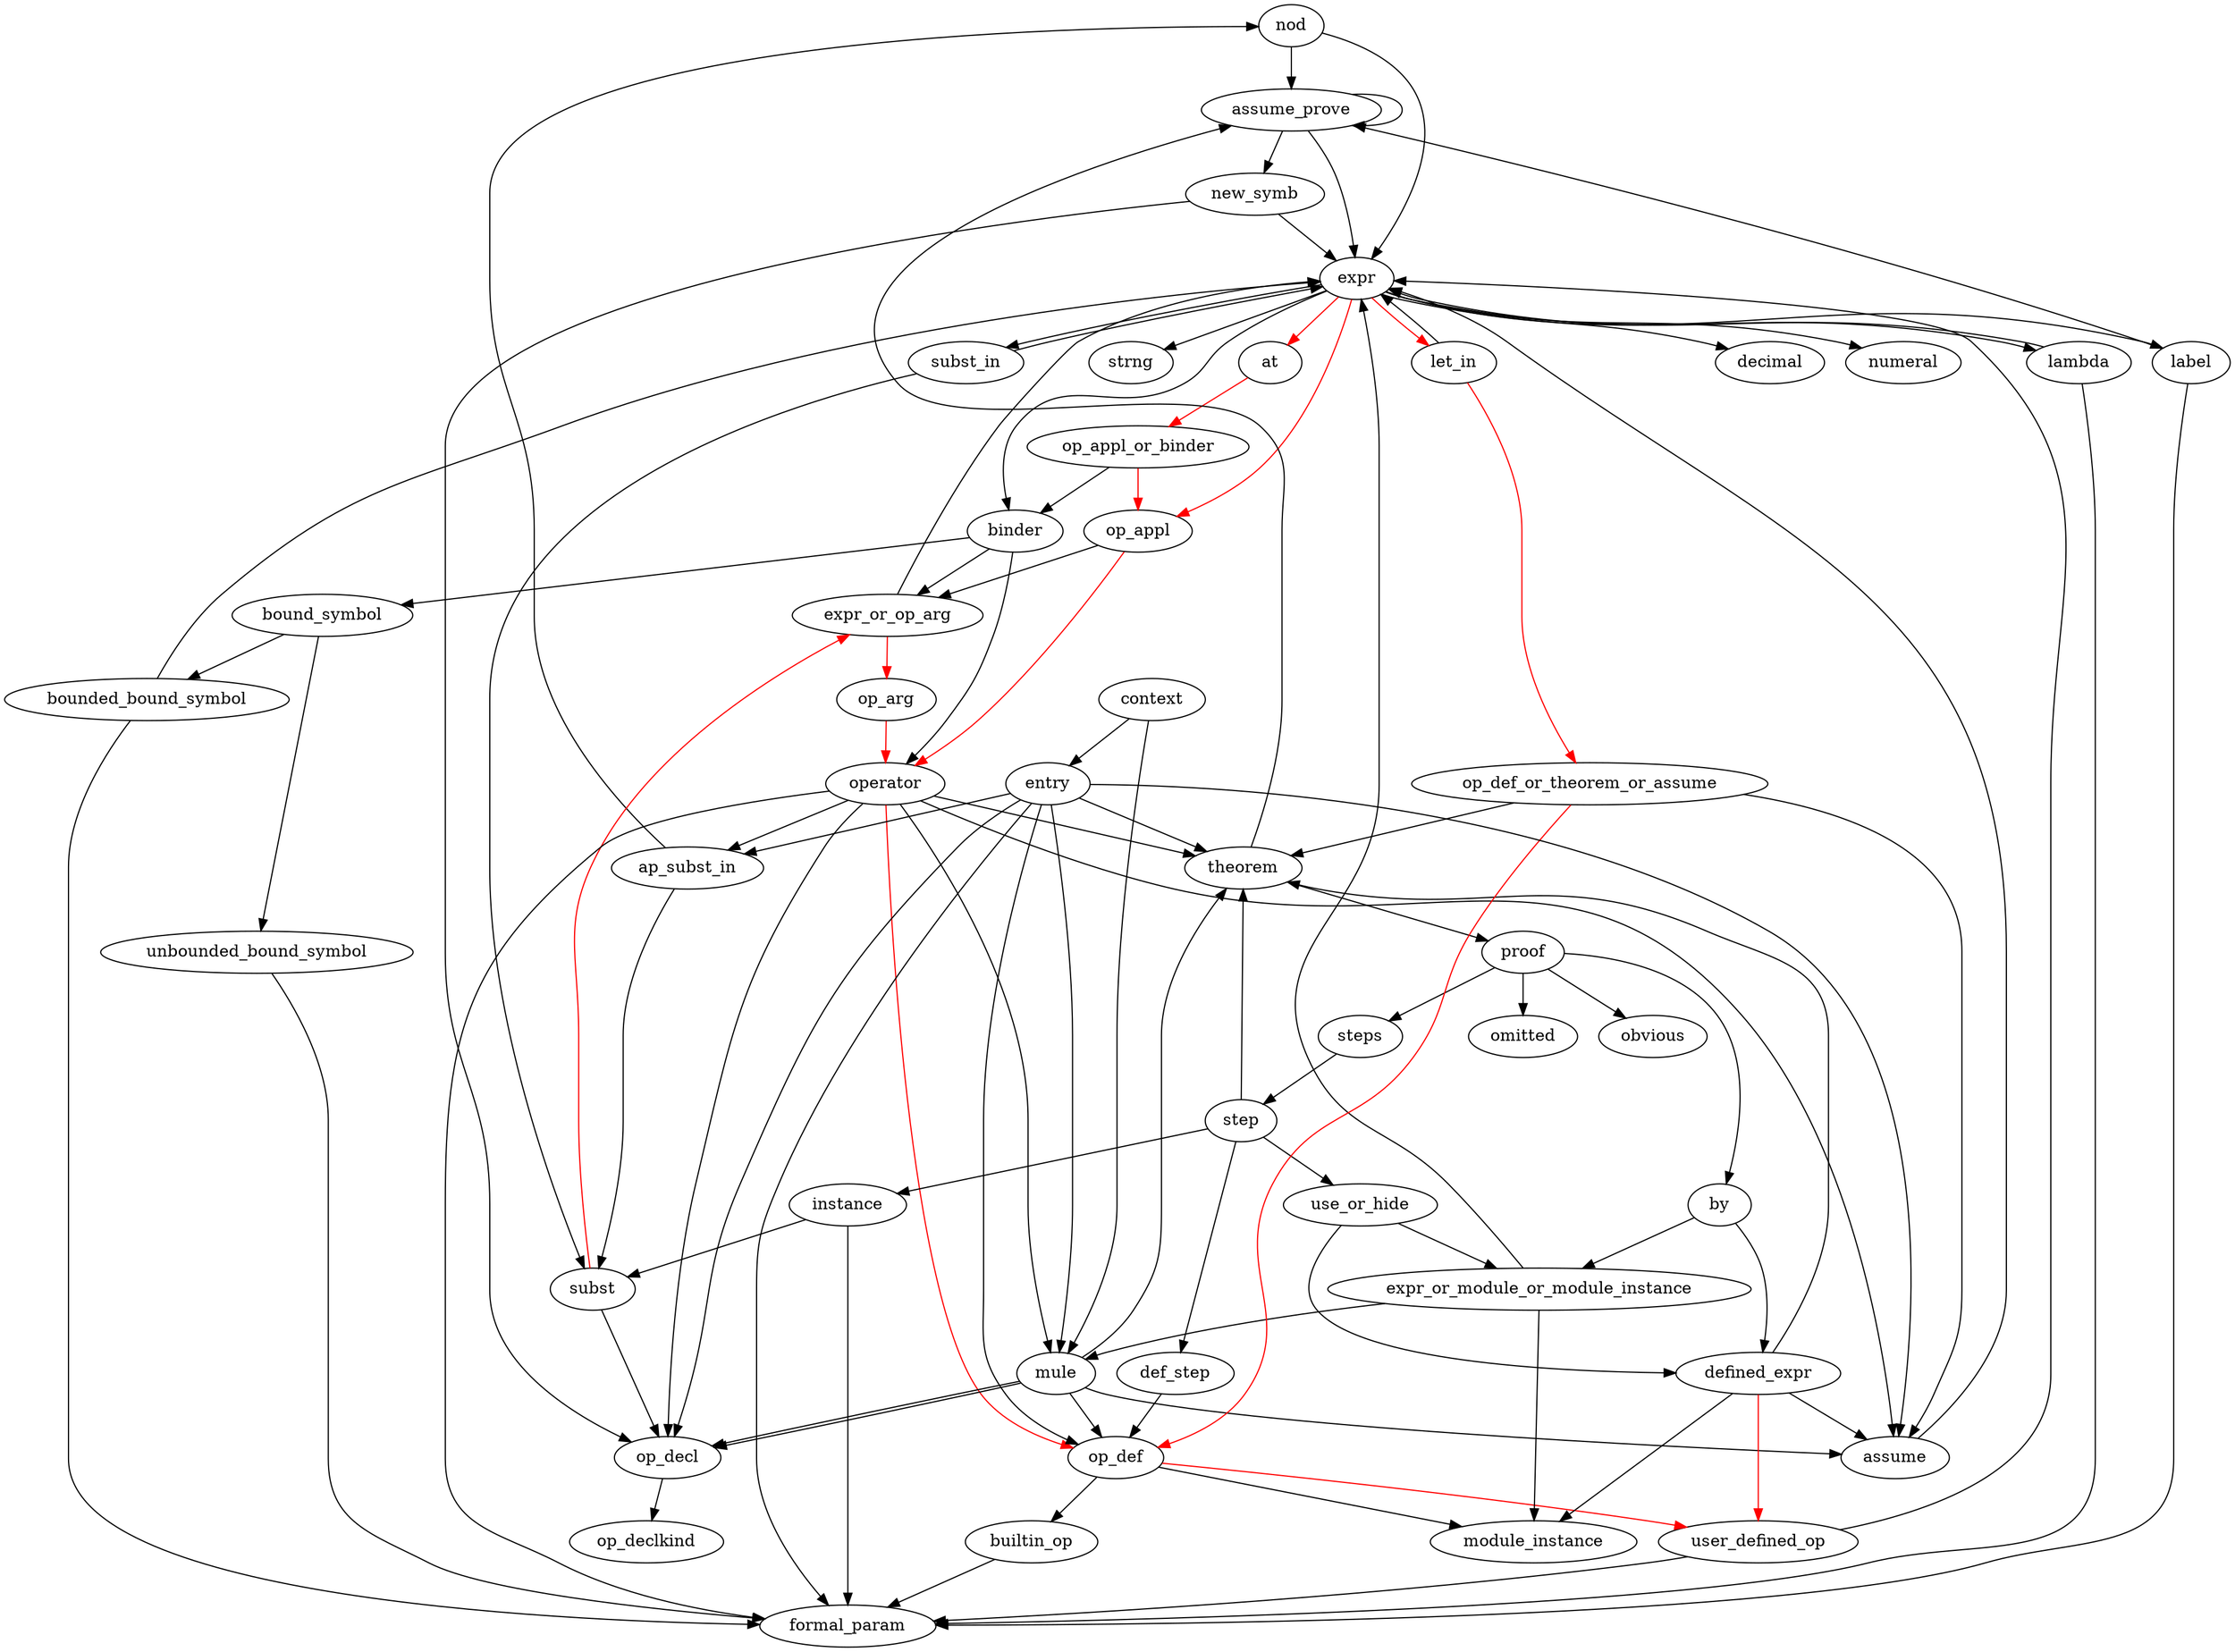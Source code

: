 digraph typedeps {

nod -> assume_prove;
nod -> expr;

expr -> at [color=red];
expr -> decimal;
expr -> label;
expr -> let_in [color=red];
expr -> numeral;
expr -> op_appl [color=red];
expr -> strng;
expr -> subst_in;
expr -> binder;
expr -> lambda;

expr_or_op_arg -> expr;
expr_or_op_arg -> op_arg [color=red];

ap_subst_in -> subst;
ap_subst_in -> nod;

subst_in -> subst;
subst_in -> expr;


instance -> subst;
instance -> formal_param;

subst -> op_decl;
subst -> expr_or_op_arg [color=red];

assume -> expr;


theorem ->  assume_prove;
theorem ->  proof;


assume_prove -> new_symb ;
assume_prove -> assume_prove;
assume_prove -> expr;


new_symb ->  op_decl;
new_symb ->  expr;

op_def -> module_instance;
op_def -> user_defined_op [color=red];
op_def -> builtin_op;

user_defined_op -> expr;
user_defined_op -> formal_param;

lambda -> expr;
lambda -> formal_param;

builtin_op -> formal_param;

op_arg -> operator [color=red];

op_decl -> op_declkind;

proof -> omitted;
proof -> obvious;
proof -> by;
proof -> steps;

expr_or_module_or_module_instance -> expr;
expr_or_module_or_module_instance -> mule;
expr_or_module_or_module_instance -> module_instance;

defined_expr -> user_defined_op [color=red];
defined_expr -> module_instance;
defined_expr -> theorem;
defined_expr -> assume;

by -> expr_or_module_or_module_instance;
by -> defined_expr;


steps -> step;

step -> def_step;
step -> use_or_hide;
step -> instance;
step -> theorem;

def_step -> op_def;

use_or_hide -> expr_or_module_or_module_instance;
use_or_hide -> defined_expr;


op_appl_or_binder -> op_appl [color=red];
op_appl_or_binder -> binder;

at -> op_appl_or_binder [color=red];



label -> assume_prove;
label -> formal_param;

op_def_or_theorem_or_assume -> op_def [color=red];
op_def_or_theorem_or_assume -> theorem;
op_def_or_theorem_or_assume -> assume;

let_in -> expr;
let_in -> op_def_or_theorem_or_assume [color=red];

operator -> formal_param;
operator -> mule;
operator -> op_decl;
operator -> op_def [color=red];
operator -> theorem;
operator -> assume;
operator -> ap_subst_in;

op_appl -> operator [color=red];
op_appl -> expr_or_op_arg;

binder -> operator;
binder -> expr_or_op_arg;
binder -> bound_symbol;

bound_symbol -> unbounded_bound_symbol;
bound_symbol -> bounded_bound_symbol;

unbounded_bound_symbol -> formal_param;
bounded_bound_symbol -> formal_param;
bounded_bound_symbol -> expr;



mule -> op_decl ;
mule -> op_decl ;
mule -> op_def  ;
mule -> assume  ;
mule -> theorem  ;

entry -> formal_param ;
entry -> mule ;
entry -> op_decl ;
entry -> op_def ;
entry -> theorem ;
entry -> assume ;
entry -> ap_subst_in;


context -> entry;
context -> mule;

}
